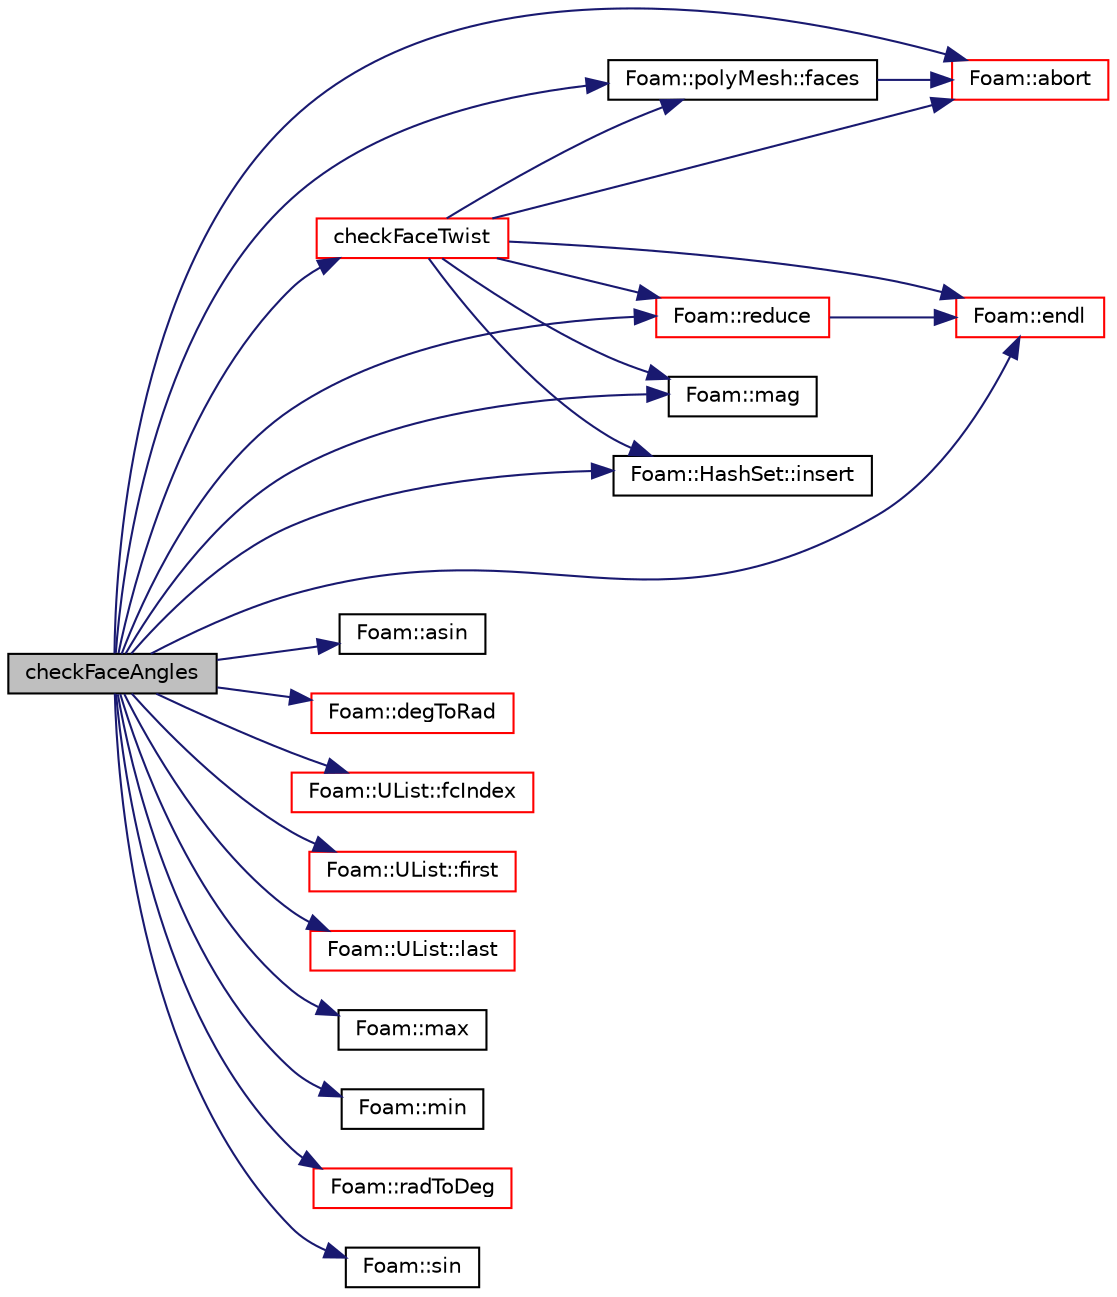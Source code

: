 digraph "checkFaceAngles"
{
  bgcolor="transparent";
  edge [fontname="Helvetica",fontsize="10",labelfontname="Helvetica",labelfontsize="10"];
  node [fontname="Helvetica",fontsize="10",shape=record];
  rankdir="LR";
  Node1 [label="checkFaceAngles",height=0.2,width=0.4,color="black", fillcolor="grey75", style="filled", fontcolor="black"];
  Node1 -> Node2 [color="midnightblue",fontsize="10",style="solid",fontname="Helvetica"];
  Node2 [label="Foam::abort",height=0.2,width=0.4,color="red",URL="$a10936.html#a447107a607d03e417307c203fa5fb44b"];
  Node1 -> Node3 [color="midnightblue",fontsize="10",style="solid",fontname="Helvetica"];
  Node3 [label="Foam::asin",height=0.2,width=0.4,color="black",URL="$a10936.html#a0f833aaca51130190a5001a7e5392f8a"];
  Node1 -> Node4 [color="midnightblue",fontsize="10",style="solid",fontname="Helvetica"];
  Node4 [label="checkFaceTwist",height=0.2,width=0.4,color="red",URL="$a01965.html#a1d15f5f7fdae54e4c34b03a0462cd535",tooltip="Triangle (from face-centre decomposition) normal v.s. "];
  Node4 -> Node2 [color="midnightblue",fontsize="10",style="solid",fontname="Helvetica"];
  Node4 -> Node5 [color="midnightblue",fontsize="10",style="solid",fontname="Helvetica"];
  Node5 [label="Foam::polyMesh::faces",height=0.2,width=0.4,color="black",URL="$a01961.html#a4434536d50d4c14116249da802a1e2b2",tooltip="Return raw faces. "];
  Node5 -> Node2 [color="midnightblue",fontsize="10",style="solid",fontname="Helvetica"];
  Node4 -> Node6 [color="midnightblue",fontsize="10",style="solid",fontname="Helvetica"];
  Node6 [label="Foam::mag",height=0.2,width=0.4,color="black",URL="$a10936.html#a929da2a3fdcf3dacbbe0487d3a330dae"];
  Node4 -> Node7 [color="midnightblue",fontsize="10",style="solid",fontname="Helvetica"];
  Node7 [label="Foam::HashSet::insert",height=0.2,width=0.4,color="black",URL="$a00999.html#a49f0753d9652681fc3a81f59951a0ad7",tooltip="Insert a new entry. "];
  Node4 -> Node8 [color="midnightblue",fontsize="10",style="solid",fontname="Helvetica"];
  Node8 [label="Foam::reduce",height=0.2,width=0.4,color="red",URL="$a10936.html#a7ffd6af4acc2eb9ba72ee296b5ecda23"];
  Node8 -> Node9 [color="midnightblue",fontsize="10",style="solid",fontname="Helvetica"];
  Node9 [label="Foam::endl",height=0.2,width=0.4,color="red",URL="$a10936.html#a2db8fe02a0d3909e9351bb4275b23ce4",tooltip="Add newline and flush stream. "];
  Node4 -> Node9 [color="midnightblue",fontsize="10",style="solid",fontname="Helvetica"];
  Node1 -> Node10 [color="midnightblue",fontsize="10",style="solid",fontname="Helvetica"];
  Node10 [label="Foam::degToRad",height=0.2,width=0.4,color="red",URL="$a10936.html#af706f965be4d1457b0f1e7fade1c0118",tooltip="Conversion from degrees to radians. "];
  Node1 -> Node9 [color="midnightblue",fontsize="10",style="solid",fontname="Helvetica"];
  Node1 -> Node5 [color="midnightblue",fontsize="10",style="solid",fontname="Helvetica"];
  Node1 -> Node11 [color="midnightblue",fontsize="10",style="solid",fontname="Helvetica"];
  Node11 [label="Foam::UList::fcIndex",height=0.2,width=0.4,color="red",URL="$a02849.html#af4d05e19e6cdc80f0c7acd5bbe250f69",tooltip="Return the forward circular index, i.e. the next index. "];
  Node1 -> Node12 [color="midnightblue",fontsize="10",style="solid",fontname="Helvetica"];
  Node12 [label="Foam::UList::first",height=0.2,width=0.4,color="red",URL="$a02849.html#a1c9828bc3de9502754d944c95a2ce0d9",tooltip="Return the first element of the list. "];
  Node1 -> Node7 [color="midnightblue",fontsize="10",style="solid",fontname="Helvetica"];
  Node1 -> Node13 [color="midnightblue",fontsize="10",style="solid",fontname="Helvetica"];
  Node13 [label="Foam::UList::last",height=0.2,width=0.4,color="red",URL="$a02849.html#aef07c02ea1c27bdb5906043b399e0ff0",tooltip="Return the last element of the list. "];
  Node1 -> Node6 [color="midnightblue",fontsize="10",style="solid",fontname="Helvetica"];
  Node1 -> Node14 [color="midnightblue",fontsize="10",style="solid",fontname="Helvetica"];
  Node14 [label="Foam::max",height=0.2,width=0.4,color="black",URL="$a10936.html#ac993e906cf2774ae77e666bc24e81733"];
  Node1 -> Node15 [color="midnightblue",fontsize="10",style="solid",fontname="Helvetica"];
  Node15 [label="Foam::min",height=0.2,width=0.4,color="black",URL="$a10936.html#a253e112ad2d56d96230ff39ea7f442dc"];
  Node1 -> Node16 [color="midnightblue",fontsize="10",style="solid",fontname="Helvetica"];
  Node16 [label="Foam::radToDeg",height=0.2,width=0.4,color="red",URL="$a10936.html#a43e249466ea923a1a1243c5f91fbd2d7",tooltip="Conversion from radians to degrees. "];
  Node1 -> Node8 [color="midnightblue",fontsize="10",style="solid",fontname="Helvetica"];
  Node1 -> Node17 [color="midnightblue",fontsize="10",style="solid",fontname="Helvetica"];
  Node17 [label="Foam::sin",height=0.2,width=0.4,color="black",URL="$a10936.html#a4517d680df5510934705011b30dcefa6"];
}
